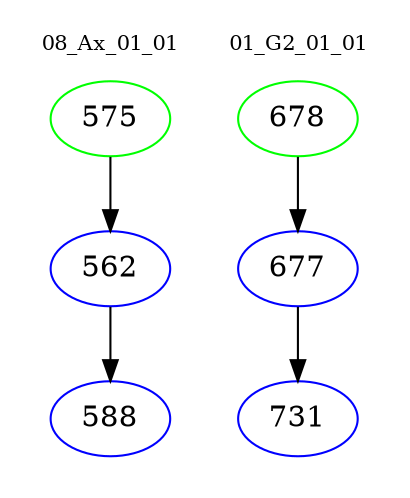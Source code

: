 digraph{
subgraph cluster_0 {
color = white
label = "08_Ax_01_01";
fontsize=10;
T0_575 [label="575", color="green"]
T0_575 -> T0_562 [color="black"]
T0_562 [label="562", color="blue"]
T0_562 -> T0_588 [color="black"]
T0_588 [label="588", color="blue"]
}
subgraph cluster_1 {
color = white
label = "01_G2_01_01";
fontsize=10;
T1_678 [label="678", color="green"]
T1_678 -> T1_677 [color="black"]
T1_677 [label="677", color="blue"]
T1_677 -> T1_731 [color="black"]
T1_731 [label="731", color="blue"]
}
}

